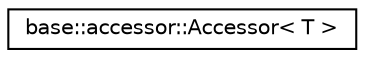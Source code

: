digraph "クラス階層図"
{
 // LATEX_PDF_SIZE
  edge [fontname="Helvetica",fontsize="10",labelfontname="Helvetica",labelfontsize="10"];
  node [fontname="Helvetica",fontsize="10",shape=record];
  rankdir="LR";
  Node0 [label="base::accessor::Accessor\< T \>",height=0.2,width=0.4,color="black", fillcolor="white", style="filled",URL="$classbase_1_1accessor_1_1_accessor.html",tooltip=" "];
}
